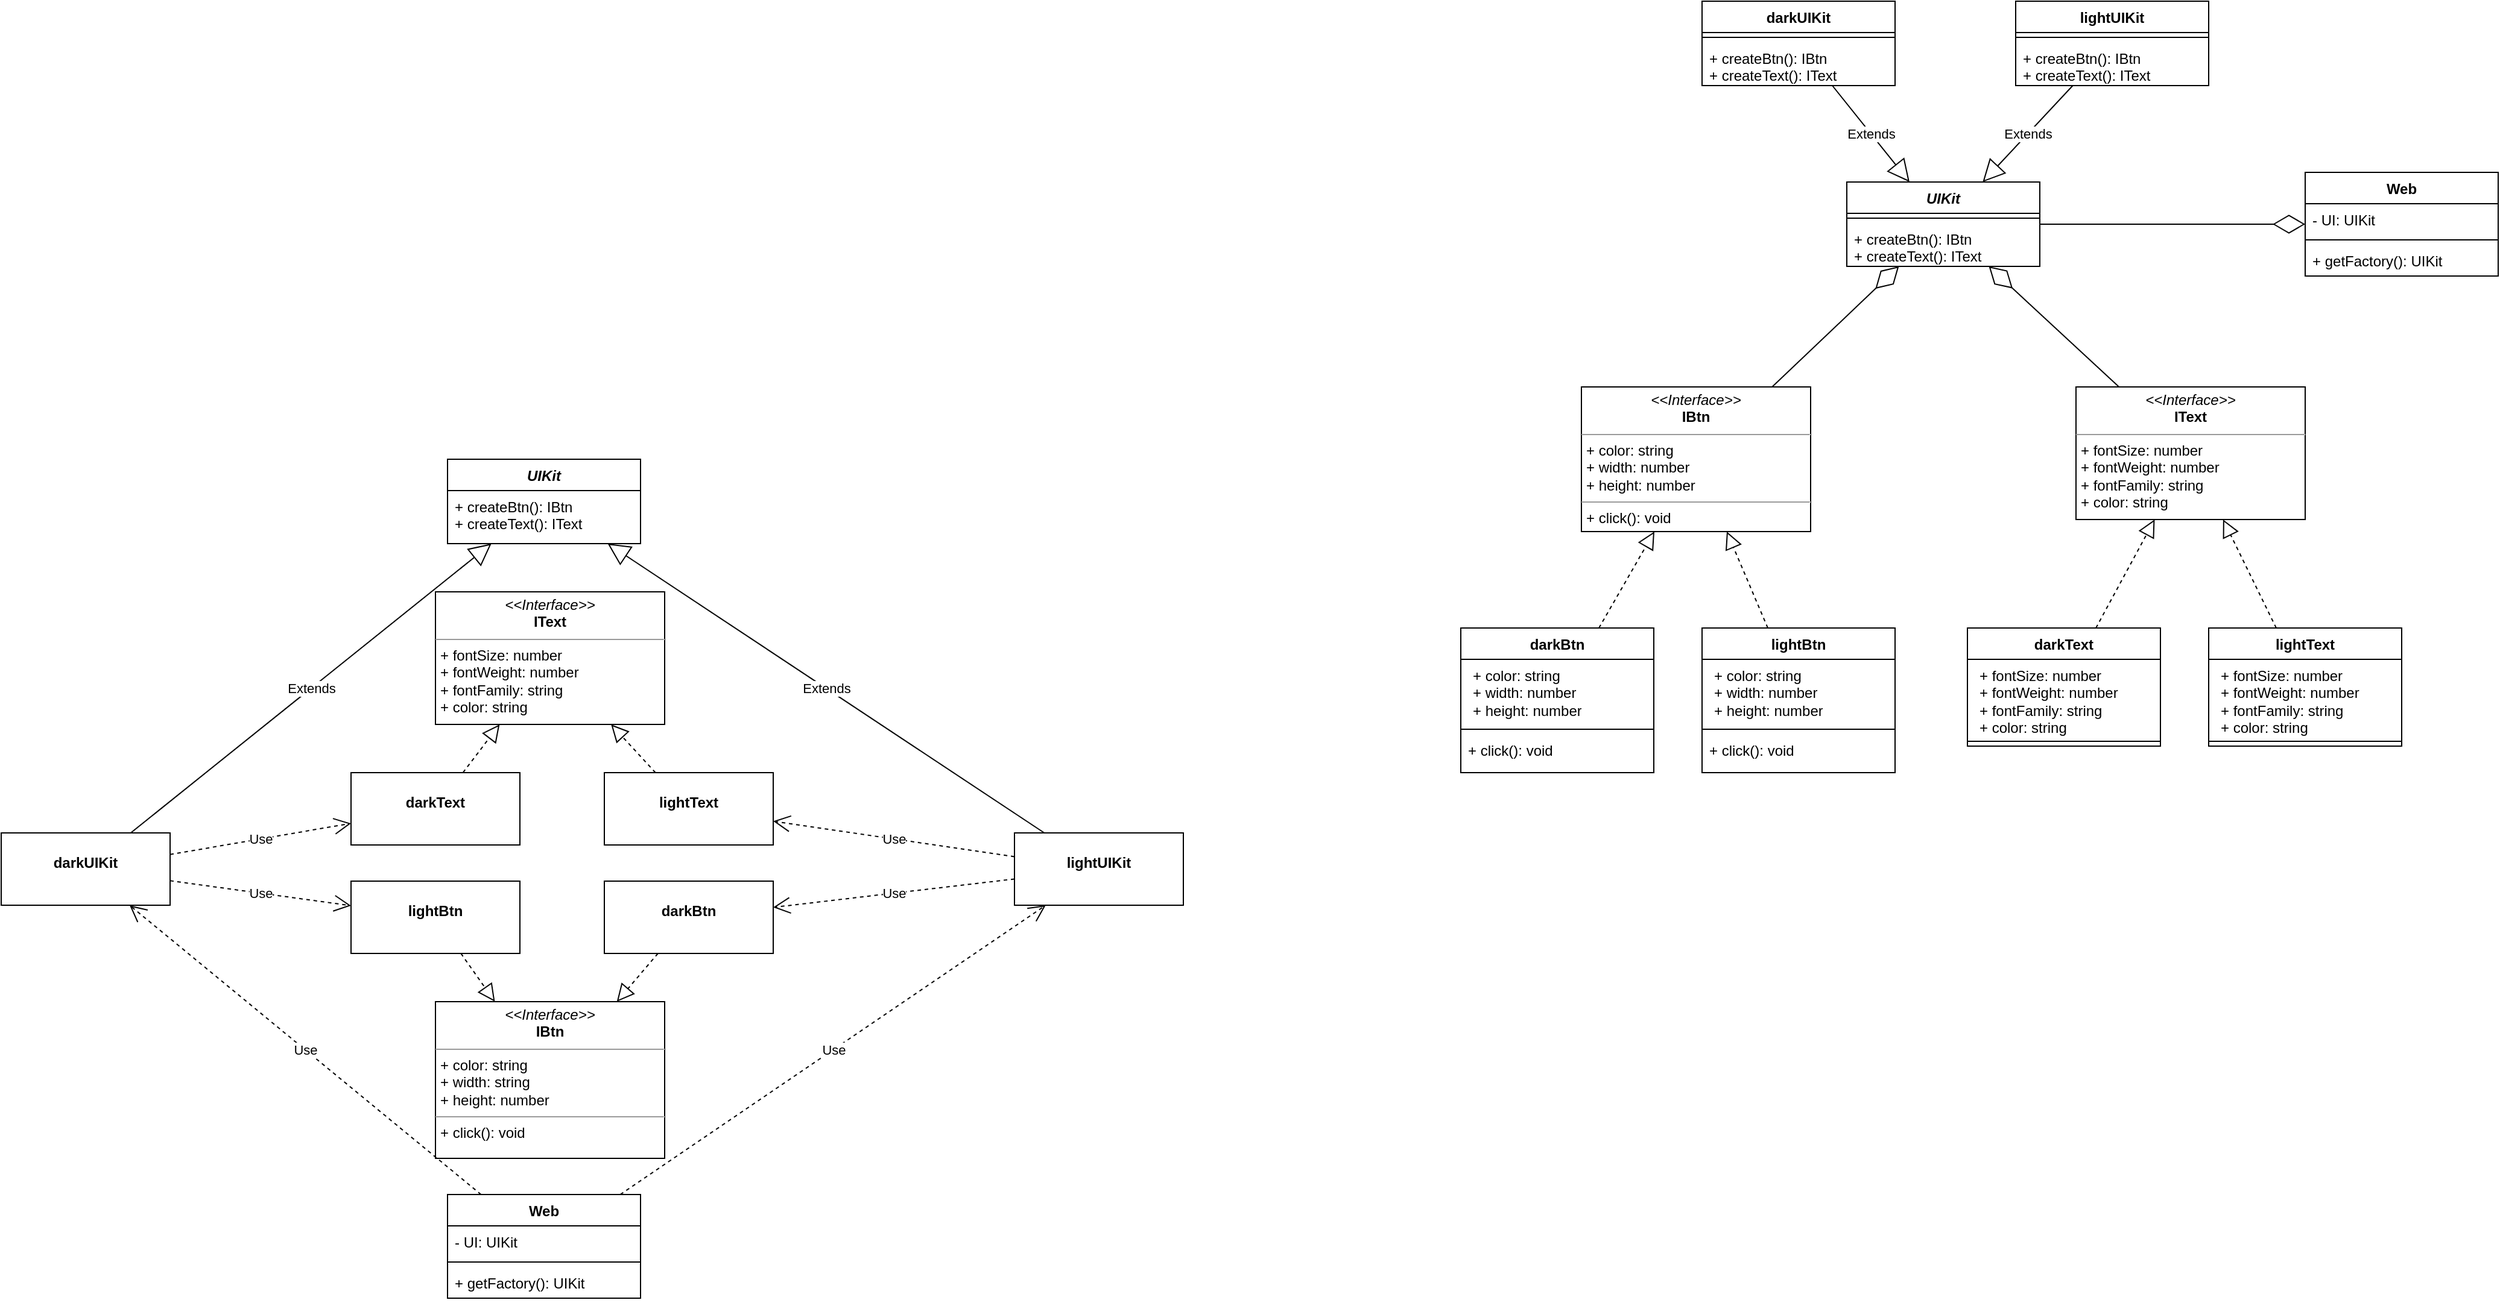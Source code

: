 <mxfile version="21.6.1" type="device">
  <diagram name="Страница 1" id="bHSs6c5vj6KCRwcS5k9v">
    <mxGraphModel dx="1034" dy="1654" grid="1" gridSize="10" guides="1" tooltips="1" connect="1" arrows="1" fold="1" page="0" pageScale="1" pageWidth="827" pageHeight="1169" background="none" math="0" shadow="0">
      <root>
        <mxCell id="0" />
        <mxCell id="1" parent="0" />
        <mxCell id="6J9-linMIgbRocIE3Ekk-6" value="&lt;p style=&quot;margin:0px;margin-top:4px;text-align:center;&quot;&gt;&lt;i&gt;&amp;lt;&amp;lt;Interface&amp;gt;&amp;gt;&lt;/i&gt;&lt;br&gt;&lt;b&gt;IBtn&lt;/b&gt;&lt;/p&gt;&lt;hr size=&quot;1&quot;&gt;&lt;p style=&quot;margin:0px;margin-left:4px;&quot;&gt;+ color: string&lt;br&gt;+ width: string&lt;/p&gt;&lt;p style=&quot;margin:0px;margin-left:4px;&quot;&gt;+ height: number&lt;/p&gt;&lt;hr size=&quot;1&quot;&gt;&lt;p style=&quot;margin:0px;margin-left:4px;&quot;&gt;+ click(): void&lt;br&gt;&lt;/p&gt;" style="verticalAlign=top;align=left;overflow=fill;fontSize=12;fontFamily=Helvetica;html=1;whiteSpace=wrap;" parent="1" vertex="1">
          <mxGeometry x="850" y="350" width="190" height="130" as="geometry" />
        </mxCell>
        <mxCell id="6J9-linMIgbRocIE3Ekk-7" value="&lt;p style=&quot;margin:0px;margin-top:4px;text-align:center;&quot;&gt;&lt;i&gt;&amp;lt;&amp;lt;Interface&amp;gt;&amp;gt;&lt;/i&gt;&lt;br&gt;&lt;b&gt;IText&lt;/b&gt;&lt;/p&gt;&lt;hr size=&quot;1&quot;&gt;&lt;p style=&quot;margin:0px;margin-left:4px;&quot;&gt;+ fontSize: number&lt;br&gt;+ fontWeight: number&lt;/p&gt;&lt;p style=&quot;margin:0px;margin-left:4px;&quot;&gt;+ fontFamily: string&lt;/p&gt;&lt;p style=&quot;margin:0px;margin-left:4px;&quot;&gt;+ color: string&lt;/p&gt;&lt;p style=&quot;margin:0px;margin-left:4px;&quot;&gt;&lt;br&gt;&lt;/p&gt;" style="verticalAlign=top;align=left;overflow=fill;fontSize=12;fontFamily=Helvetica;html=1;whiteSpace=wrap;" parent="1" vertex="1">
          <mxGeometry x="850" y="10" width="190" height="110" as="geometry" />
        </mxCell>
        <mxCell id="6J9-linMIgbRocIE3Ekk-19" value="&lt;p style=&quot;margin:0px;margin-top:4px;text-align:center;&quot;&gt;&lt;br&gt;&lt;b&gt;darkBtn&lt;/b&gt;&lt;/p&gt;" style="verticalAlign=top;align=left;overflow=fill;fontSize=12;fontFamily=Helvetica;html=1;whiteSpace=wrap;" parent="1" vertex="1">
          <mxGeometry x="990" y="250" width="140" height="60" as="geometry" />
        </mxCell>
        <mxCell id="6J9-linMIgbRocIE3Ekk-23" value="" style="endArrow=block;dashed=1;endFill=0;endSize=12;html=1;rounded=0;" parent="1" source="6J9-linMIgbRocIE3Ekk-19" target="6J9-linMIgbRocIE3Ekk-6" edge="1">
          <mxGeometry width="160" relative="1" as="geometry">
            <mxPoint x="900" y="510" as="sourcePoint" />
            <mxPoint x="1060" y="510" as="targetPoint" />
          </mxGeometry>
        </mxCell>
        <mxCell id="6J9-linMIgbRocIE3Ekk-24" value="&lt;p style=&quot;margin:0px;margin-top:4px;text-align:center;&quot;&gt;&lt;br&gt;&lt;b&gt;lightBtn&lt;/b&gt;&lt;/p&gt;&lt;p style=&quot;margin:0px;margin-top:4px;text-align:center;&quot;&gt;&lt;b&gt;&lt;br&gt;&lt;/b&gt;&lt;/p&gt;" style="verticalAlign=top;align=left;overflow=fill;fontSize=12;fontFamily=Helvetica;html=1;whiteSpace=wrap;" parent="1" vertex="1">
          <mxGeometry x="780" y="250" width="140" height="60" as="geometry" />
        </mxCell>
        <mxCell id="6J9-linMIgbRocIE3Ekk-25" value="" style="endArrow=block;dashed=1;endFill=0;endSize=12;html=1;rounded=0;" parent="1" source="6J9-linMIgbRocIE3Ekk-24" target="6J9-linMIgbRocIE3Ekk-6" edge="1">
          <mxGeometry width="160" relative="1" as="geometry">
            <mxPoint x="910" y="620" as="sourcePoint" />
            <mxPoint x="1070" y="620" as="targetPoint" />
          </mxGeometry>
        </mxCell>
        <mxCell id="6J9-linMIgbRocIE3Ekk-26" value="&lt;p style=&quot;margin:0px;margin-top:4px;text-align:center;&quot;&gt;&lt;br&gt;&lt;b&gt;darkText&lt;/b&gt;&lt;/p&gt;" style="verticalAlign=top;align=left;overflow=fill;fontSize=12;fontFamily=Helvetica;html=1;whiteSpace=wrap;" parent="1" vertex="1">
          <mxGeometry x="780" y="160" width="140" height="60" as="geometry" />
        </mxCell>
        <mxCell id="6J9-linMIgbRocIE3Ekk-27" value="&lt;p style=&quot;margin:0px;margin-top:4px;text-align:center;&quot;&gt;&lt;br&gt;&lt;b&gt;lightText&lt;/b&gt;&lt;/p&gt;" style="verticalAlign=top;align=left;overflow=fill;fontSize=12;fontFamily=Helvetica;html=1;whiteSpace=wrap;" parent="1" vertex="1">
          <mxGeometry x="990" y="160" width="140" height="60" as="geometry" />
        </mxCell>
        <mxCell id="6J9-linMIgbRocIE3Ekk-28" value="" style="endArrow=block;dashed=1;endFill=0;endSize=12;html=1;rounded=0;" parent="1" source="6J9-linMIgbRocIE3Ekk-26" target="6J9-linMIgbRocIE3Ekk-7" edge="1">
          <mxGeometry width="160" relative="1" as="geometry">
            <mxPoint x="820" y="390" as="sourcePoint" />
            <mxPoint x="980" y="390" as="targetPoint" />
          </mxGeometry>
        </mxCell>
        <mxCell id="6J9-linMIgbRocIE3Ekk-29" value="" style="endArrow=block;dashed=1;endFill=0;endSize=12;html=1;rounded=0;" parent="1" source="6J9-linMIgbRocIE3Ekk-27" target="6J9-linMIgbRocIE3Ekk-7" edge="1">
          <mxGeometry width="160" relative="1" as="geometry">
            <mxPoint x="910" y="400" as="sourcePoint" />
            <mxPoint x="1070" y="400" as="targetPoint" />
          </mxGeometry>
        </mxCell>
        <mxCell id="6J9-linMIgbRocIE3Ekk-30" value="&lt;i&gt;UIKit&lt;/i&gt;" style="swimlane;fontStyle=1;align=center;verticalAlign=top;childLayout=stackLayout;horizontal=1;startSize=26;horizontalStack=0;resizeParent=1;resizeParentMax=0;resizeLast=0;collapsible=1;marginBottom=0;whiteSpace=wrap;html=1;" parent="1" vertex="1">
          <mxGeometry x="860" y="-100" width="160" height="70" as="geometry" />
        </mxCell>
        <mxCell id="6J9-linMIgbRocIE3Ekk-33" value="+ createBtn(): IBtn&lt;br&gt;+ createText(): IText" style="text;strokeColor=none;fillColor=none;align=left;verticalAlign=top;spacingLeft=4;spacingRight=4;overflow=hidden;rotatable=0;points=[[0,0.5],[1,0.5]];portConstraint=eastwest;whiteSpace=wrap;html=1;" parent="6J9-linMIgbRocIE3Ekk-30" vertex="1">
          <mxGeometry y="26" width="160" height="44" as="geometry" />
        </mxCell>
        <mxCell id="6J9-linMIgbRocIE3Ekk-34" value="&lt;p style=&quot;margin:0px;margin-top:4px;text-align:center;&quot;&gt;&lt;br&gt;&lt;b&gt;darkUIKit&lt;/b&gt;&lt;/p&gt;" style="verticalAlign=top;align=left;overflow=fill;fontSize=12;fontFamily=Helvetica;html=1;whiteSpace=wrap;" parent="1" vertex="1">
          <mxGeometry x="490" y="210" width="140" height="60" as="geometry" />
        </mxCell>
        <mxCell id="6J9-linMIgbRocIE3Ekk-35" value="&lt;p style=&quot;margin:0px;margin-top:4px;text-align:center;&quot;&gt;&lt;br&gt;&lt;b&gt;lightUIKit&lt;/b&gt;&lt;/p&gt;" style="verticalAlign=top;align=left;overflow=fill;fontSize=12;fontFamily=Helvetica;html=1;whiteSpace=wrap;" parent="1" vertex="1">
          <mxGeometry x="1330" y="210" width="140" height="60" as="geometry" />
        </mxCell>
        <mxCell id="6J9-linMIgbRocIE3Ekk-37" value="Extends" style="endArrow=block;endSize=16;endFill=0;html=1;rounded=0;" parent="1" source="6J9-linMIgbRocIE3Ekk-34" target="6J9-linMIgbRocIE3Ekk-30" edge="1">
          <mxGeometry width="160" relative="1" as="geometry">
            <mxPoint x="820" y="170" as="sourcePoint" />
            <mxPoint x="980" y="170" as="targetPoint" />
          </mxGeometry>
        </mxCell>
        <mxCell id="6J9-linMIgbRocIE3Ekk-38" value="Extends" style="endArrow=block;endSize=16;endFill=0;html=1;rounded=0;" parent="1" source="6J9-linMIgbRocIE3Ekk-35" target="6J9-linMIgbRocIE3Ekk-30" edge="1">
          <mxGeometry width="160" relative="1" as="geometry">
            <mxPoint x="900" y="200" as="sourcePoint" />
            <mxPoint x="1060" y="200" as="targetPoint" />
          </mxGeometry>
        </mxCell>
        <mxCell id="6J9-linMIgbRocIE3Ekk-39" value="Web&lt;br&gt;" style="swimlane;fontStyle=1;align=center;verticalAlign=top;childLayout=stackLayout;horizontal=1;startSize=26;horizontalStack=0;resizeParent=1;resizeParentMax=0;resizeLast=0;collapsible=1;marginBottom=0;whiteSpace=wrap;html=1;" parent="1" vertex="1">
          <mxGeometry x="860" y="510" width="160" height="86" as="geometry" />
        </mxCell>
        <mxCell id="6J9-linMIgbRocIE3Ekk-40" value="- UI: UIKit" style="text;strokeColor=none;fillColor=none;align=left;verticalAlign=top;spacingLeft=4;spacingRight=4;overflow=hidden;rotatable=0;points=[[0,0.5],[1,0.5]];portConstraint=eastwest;whiteSpace=wrap;html=1;" parent="6J9-linMIgbRocIE3Ekk-39" vertex="1">
          <mxGeometry y="26" width="160" height="26" as="geometry" />
        </mxCell>
        <mxCell id="6J9-linMIgbRocIE3Ekk-41" value="" style="line;strokeWidth=1;fillColor=none;align=left;verticalAlign=middle;spacingTop=-1;spacingLeft=3;spacingRight=3;rotatable=0;labelPosition=right;points=[];portConstraint=eastwest;strokeColor=inherit;" parent="6J9-linMIgbRocIE3Ekk-39" vertex="1">
          <mxGeometry y="52" width="160" height="8" as="geometry" />
        </mxCell>
        <mxCell id="6J9-linMIgbRocIE3Ekk-42" value="+ getFactory(): UIKit" style="text;strokeColor=none;fillColor=none;align=left;verticalAlign=top;spacingLeft=4;spacingRight=4;overflow=hidden;rotatable=0;points=[[0,0.5],[1,0.5]];portConstraint=eastwest;whiteSpace=wrap;html=1;" parent="6J9-linMIgbRocIE3Ekk-39" vertex="1">
          <mxGeometry y="60" width="160" height="26" as="geometry" />
        </mxCell>
        <mxCell id="6J9-linMIgbRocIE3Ekk-43" value="Use" style="endArrow=open;endSize=12;dashed=1;html=1;rounded=0;" parent="1" source="6J9-linMIgbRocIE3Ekk-39" target="6J9-linMIgbRocIE3Ekk-34" edge="1">
          <mxGeometry width="160" relative="1" as="geometry">
            <mxPoint x="760" y="340" as="sourcePoint" />
            <mxPoint x="920" y="340" as="targetPoint" />
          </mxGeometry>
        </mxCell>
        <mxCell id="6J9-linMIgbRocIE3Ekk-44" value="Use" style="endArrow=open;endSize=12;dashed=1;html=1;rounded=0;" parent="1" source="6J9-linMIgbRocIE3Ekk-39" target="6J9-linMIgbRocIE3Ekk-35" edge="1">
          <mxGeometry width="160" relative="1" as="geometry">
            <mxPoint x="520" y="400" as="sourcePoint" />
            <mxPoint x="680" y="400" as="targetPoint" />
          </mxGeometry>
        </mxCell>
        <mxCell id="6J9-linMIgbRocIE3Ekk-45" value="Use" style="endArrow=open;endSize=12;dashed=1;html=1;rounded=0;" parent="1" source="6J9-linMIgbRocIE3Ekk-34" target="6J9-linMIgbRocIE3Ekk-24" edge="1">
          <mxGeometry width="160" relative="1" as="geometry">
            <mxPoint x="430" y="370" as="sourcePoint" />
            <mxPoint x="590" y="370" as="targetPoint" />
          </mxGeometry>
        </mxCell>
        <mxCell id="6J9-linMIgbRocIE3Ekk-47" value="Use" style="endArrow=open;endSize=12;dashed=1;html=1;rounded=0;" parent="1" source="6J9-linMIgbRocIE3Ekk-34" target="6J9-linMIgbRocIE3Ekk-26" edge="1">
          <mxGeometry width="160" relative="1" as="geometry">
            <mxPoint x="390" y="400" as="sourcePoint" />
            <mxPoint x="550" y="400" as="targetPoint" />
          </mxGeometry>
        </mxCell>
        <mxCell id="6J9-linMIgbRocIE3Ekk-48" value="Use" style="endArrow=open;endSize=12;dashed=1;html=1;rounded=0;" parent="1" source="6J9-linMIgbRocIE3Ekk-35" target="6J9-linMIgbRocIE3Ekk-27" edge="1">
          <mxGeometry width="160" relative="1" as="geometry">
            <mxPoint x="1270" y="420" as="sourcePoint" />
            <mxPoint x="1430" y="420" as="targetPoint" />
          </mxGeometry>
        </mxCell>
        <mxCell id="6J9-linMIgbRocIE3Ekk-49" value="Use" style="endArrow=open;endSize=12;dashed=1;html=1;rounded=0;" parent="1" source="6J9-linMIgbRocIE3Ekk-35" target="6J9-linMIgbRocIE3Ekk-19" edge="1">
          <mxGeometry width="160" relative="1" as="geometry">
            <mxPoint x="1290" y="400" as="sourcePoint" />
            <mxPoint x="1450" y="400" as="targetPoint" />
          </mxGeometry>
        </mxCell>
        <mxCell id="wZ75SJ2vS7LXzPK2O2Bp-1" value="&lt;p style=&quot;margin:0px;margin-top:4px;text-align:center;&quot;&gt;&lt;i&gt;&amp;lt;&amp;lt;Interface&amp;gt;&amp;gt;&lt;/i&gt;&lt;br&gt;&lt;b&gt;IBtn&lt;/b&gt;&lt;/p&gt;&lt;hr size=&quot;1&quot;&gt;&lt;p style=&quot;margin:0px;margin-left:4px;&quot;&gt;+ color: string&lt;br&gt;+ width: number&lt;/p&gt;&lt;p style=&quot;margin:0px;margin-left:4px;&quot;&gt;+ height: number&lt;/p&gt;&lt;hr size=&quot;1&quot;&gt;&lt;p style=&quot;margin:0px;margin-left:4px;&quot;&gt;+ click(): void&lt;br&gt;&lt;/p&gt;" style="verticalAlign=top;align=left;overflow=fill;fontSize=12;fontFamily=Helvetica;html=1;whiteSpace=wrap;" vertex="1" parent="1">
          <mxGeometry x="1800" y="-160" width="190" height="120" as="geometry" />
        </mxCell>
        <mxCell id="wZ75SJ2vS7LXzPK2O2Bp-2" value="&lt;p style=&quot;margin:0px;margin-top:4px;text-align:center;&quot;&gt;&lt;i&gt;&amp;lt;&amp;lt;Interface&amp;gt;&amp;gt;&lt;/i&gt;&lt;br&gt;&lt;b&gt;IText&lt;/b&gt;&lt;/p&gt;&lt;hr size=&quot;1&quot;&gt;&lt;p style=&quot;margin:0px;margin-left:4px;&quot;&gt;+ fontSize: number&lt;br&gt;+ fontWeight: number&lt;/p&gt;&lt;p style=&quot;margin:0px;margin-left:4px;&quot;&gt;+ fontFamily: string&lt;/p&gt;&lt;p style=&quot;margin:0px;margin-left:4px;&quot;&gt;+ color: string&lt;/p&gt;&lt;p style=&quot;margin:0px;margin-left:4px;&quot;&gt;&lt;br&gt;&lt;/p&gt;" style="verticalAlign=top;align=left;overflow=fill;fontSize=12;fontFamily=Helvetica;html=1;whiteSpace=wrap;" vertex="1" parent="1">
          <mxGeometry x="2210" y="-160" width="190" height="110" as="geometry" />
        </mxCell>
        <mxCell id="wZ75SJ2vS7LXzPK2O2Bp-4" value="darkBtn" style="swimlane;fontStyle=1;align=center;verticalAlign=top;childLayout=stackLayout;horizontal=1;startSize=26;horizontalStack=0;resizeParent=1;resizeParentMax=0;resizeLast=0;collapsible=1;marginBottom=0;whiteSpace=wrap;html=1;" vertex="1" parent="1">
          <mxGeometry x="1700" y="40" width="160" height="120" as="geometry" />
        </mxCell>
        <mxCell id="wZ75SJ2vS7LXzPK2O2Bp-5" value="&lt;p style=&quot;border-color: var(--border-color); margin: 0px 0px 0px 4px;&quot;&gt;+ color: string&lt;br style=&quot;border-color: var(--border-color);&quot;&gt;+ width: number&lt;/p&gt;&lt;p style=&quot;border-color: var(--border-color); margin: 0px 0px 0px 4px;&quot;&gt;+ height: number&lt;/p&gt;" style="text;strokeColor=none;fillColor=none;align=left;verticalAlign=top;spacingLeft=4;spacingRight=4;overflow=hidden;rotatable=0;points=[[0,0.5],[1,0.5]];portConstraint=eastwest;whiteSpace=wrap;html=1;" vertex="1" parent="wZ75SJ2vS7LXzPK2O2Bp-4">
          <mxGeometry y="26" width="160" height="54" as="geometry" />
        </mxCell>
        <mxCell id="wZ75SJ2vS7LXzPK2O2Bp-6" value="" style="line;strokeWidth=1;fillColor=none;align=left;verticalAlign=middle;spacingTop=-1;spacingLeft=3;spacingRight=3;rotatable=0;labelPosition=right;points=[];portConstraint=eastwest;strokeColor=inherit;" vertex="1" parent="wZ75SJ2vS7LXzPK2O2Bp-4">
          <mxGeometry y="80" width="160" height="8" as="geometry" />
        </mxCell>
        <mxCell id="wZ75SJ2vS7LXzPK2O2Bp-7" value="+ click(): void" style="text;strokeColor=none;fillColor=none;align=left;verticalAlign=top;spacingLeft=4;spacingRight=4;overflow=hidden;rotatable=0;points=[[0,0.5],[1,0.5]];portConstraint=eastwest;whiteSpace=wrap;html=1;" vertex="1" parent="wZ75SJ2vS7LXzPK2O2Bp-4">
          <mxGeometry y="88" width="160" height="32" as="geometry" />
        </mxCell>
        <mxCell id="wZ75SJ2vS7LXzPK2O2Bp-8" value="" style="endArrow=block;dashed=1;endFill=0;endSize=12;html=1;rounded=0;" edge="1" parent="1" source="wZ75SJ2vS7LXzPK2O2Bp-4" target="wZ75SJ2vS7LXzPK2O2Bp-1">
          <mxGeometry width="160" relative="1" as="geometry">
            <mxPoint x="1680" y="190" as="sourcePoint" />
            <mxPoint x="1840" y="190" as="targetPoint" />
          </mxGeometry>
        </mxCell>
        <mxCell id="wZ75SJ2vS7LXzPK2O2Bp-9" value="lightBtn" style="swimlane;fontStyle=1;align=center;verticalAlign=top;childLayout=stackLayout;horizontal=1;startSize=26;horizontalStack=0;resizeParent=1;resizeParentMax=0;resizeLast=0;collapsible=1;marginBottom=0;whiteSpace=wrap;html=1;" vertex="1" parent="1">
          <mxGeometry x="1900" y="40" width="160" height="120" as="geometry" />
        </mxCell>
        <mxCell id="wZ75SJ2vS7LXzPK2O2Bp-10" value="&lt;p style=&quot;border-color: var(--border-color); margin: 0px 0px 0px 4px;&quot;&gt;+ color: string&lt;br style=&quot;border-color: var(--border-color);&quot;&gt;+ width: number&lt;/p&gt;&lt;p style=&quot;border-color: var(--border-color); margin: 0px 0px 0px 4px;&quot;&gt;+ height: number&lt;/p&gt;" style="text;strokeColor=none;fillColor=none;align=left;verticalAlign=top;spacingLeft=4;spacingRight=4;overflow=hidden;rotatable=0;points=[[0,0.5],[1,0.5]];portConstraint=eastwest;whiteSpace=wrap;html=1;" vertex="1" parent="wZ75SJ2vS7LXzPK2O2Bp-9">
          <mxGeometry y="26" width="160" height="54" as="geometry" />
        </mxCell>
        <mxCell id="wZ75SJ2vS7LXzPK2O2Bp-11" value="" style="line;strokeWidth=1;fillColor=none;align=left;verticalAlign=middle;spacingTop=-1;spacingLeft=3;spacingRight=3;rotatable=0;labelPosition=right;points=[];portConstraint=eastwest;strokeColor=inherit;" vertex="1" parent="wZ75SJ2vS7LXzPK2O2Bp-9">
          <mxGeometry y="80" width="160" height="8" as="geometry" />
        </mxCell>
        <mxCell id="wZ75SJ2vS7LXzPK2O2Bp-12" value="+ click(): void" style="text;strokeColor=none;fillColor=none;align=left;verticalAlign=top;spacingLeft=4;spacingRight=4;overflow=hidden;rotatable=0;points=[[0,0.5],[1,0.5]];portConstraint=eastwest;whiteSpace=wrap;html=1;" vertex="1" parent="wZ75SJ2vS7LXzPK2O2Bp-9">
          <mxGeometry y="88" width="160" height="32" as="geometry" />
        </mxCell>
        <mxCell id="wZ75SJ2vS7LXzPK2O2Bp-13" value="" style="endArrow=block;dashed=1;endFill=0;endSize=12;html=1;rounded=0;" edge="1" parent="1" source="wZ75SJ2vS7LXzPK2O2Bp-9" target="wZ75SJ2vS7LXzPK2O2Bp-1">
          <mxGeometry width="160" relative="1" as="geometry">
            <mxPoint x="1680" y="240" as="sourcePoint" />
            <mxPoint x="1840" y="240" as="targetPoint" />
          </mxGeometry>
        </mxCell>
        <mxCell id="wZ75SJ2vS7LXzPK2O2Bp-14" value="darkText" style="swimlane;fontStyle=1;align=center;verticalAlign=top;childLayout=stackLayout;horizontal=1;startSize=26;horizontalStack=0;resizeParent=1;resizeParentMax=0;resizeLast=0;collapsible=1;marginBottom=0;whiteSpace=wrap;html=1;" vertex="1" parent="1">
          <mxGeometry x="2120" y="40" width="160" height="98" as="geometry" />
        </mxCell>
        <mxCell id="wZ75SJ2vS7LXzPK2O2Bp-15" value="&lt;p style=&quot;border-color: var(--border-color); margin: 0px 0px 0px 4px;&quot;&gt;+ fontSize: number&lt;br style=&quot;border-color: var(--border-color);&quot;&gt;+ fontWeight: number&lt;/p&gt;&lt;p style=&quot;border-color: var(--border-color); margin: 0px 0px 0px 4px;&quot;&gt;+ fontFamily: string&lt;/p&gt;&lt;p style=&quot;border-color: var(--border-color); margin: 0px 0px 0px 4px;&quot;&gt;+ color: string&lt;/p&gt;" style="text;strokeColor=none;fillColor=none;align=left;verticalAlign=top;spacingLeft=4;spacingRight=4;overflow=hidden;rotatable=0;points=[[0,0.5],[1,0.5]];portConstraint=eastwest;whiteSpace=wrap;html=1;" vertex="1" parent="wZ75SJ2vS7LXzPK2O2Bp-14">
          <mxGeometry y="26" width="160" height="64" as="geometry" />
        </mxCell>
        <mxCell id="wZ75SJ2vS7LXzPK2O2Bp-16" value="" style="line;strokeWidth=1;fillColor=none;align=left;verticalAlign=middle;spacingTop=-1;spacingLeft=3;spacingRight=3;rotatable=0;labelPosition=right;points=[];portConstraint=eastwest;strokeColor=inherit;" vertex="1" parent="wZ75SJ2vS7LXzPK2O2Bp-14">
          <mxGeometry y="90" width="160" height="8" as="geometry" />
        </mxCell>
        <mxCell id="wZ75SJ2vS7LXzPK2O2Bp-18" value="lightText" style="swimlane;fontStyle=1;align=center;verticalAlign=top;childLayout=stackLayout;horizontal=1;startSize=26;horizontalStack=0;resizeParent=1;resizeParentMax=0;resizeLast=0;collapsible=1;marginBottom=0;whiteSpace=wrap;html=1;" vertex="1" parent="1">
          <mxGeometry x="2320" y="40" width="160" height="98" as="geometry" />
        </mxCell>
        <mxCell id="wZ75SJ2vS7LXzPK2O2Bp-19" value="&lt;p style=&quot;border-color: var(--border-color); margin: 0px 0px 0px 4px;&quot;&gt;+ fontSize: number&lt;br style=&quot;border-color: var(--border-color);&quot;&gt;+ fontWeight: number&lt;/p&gt;&lt;p style=&quot;border-color: var(--border-color); margin: 0px 0px 0px 4px;&quot;&gt;+ fontFamily: string&lt;/p&gt;&lt;p style=&quot;border-color: var(--border-color); margin: 0px 0px 0px 4px;&quot;&gt;+ color: string&lt;/p&gt;" style="text;strokeColor=none;fillColor=none;align=left;verticalAlign=top;spacingLeft=4;spacingRight=4;overflow=hidden;rotatable=0;points=[[0,0.5],[1,0.5]];portConstraint=eastwest;whiteSpace=wrap;html=1;" vertex="1" parent="wZ75SJ2vS7LXzPK2O2Bp-18">
          <mxGeometry y="26" width="160" height="64" as="geometry" />
        </mxCell>
        <mxCell id="wZ75SJ2vS7LXzPK2O2Bp-20" value="" style="line;strokeWidth=1;fillColor=none;align=left;verticalAlign=middle;spacingTop=-1;spacingLeft=3;spacingRight=3;rotatable=0;labelPosition=right;points=[];portConstraint=eastwest;strokeColor=inherit;" vertex="1" parent="wZ75SJ2vS7LXzPK2O2Bp-18">
          <mxGeometry y="90" width="160" height="8" as="geometry" />
        </mxCell>
        <mxCell id="wZ75SJ2vS7LXzPK2O2Bp-21" value="" style="endArrow=block;dashed=1;endFill=0;endSize=12;html=1;rounded=0;" edge="1" parent="1" source="wZ75SJ2vS7LXzPK2O2Bp-14" target="wZ75SJ2vS7LXzPK2O2Bp-2">
          <mxGeometry width="160" relative="1" as="geometry">
            <mxPoint x="1920" y="270" as="sourcePoint" />
            <mxPoint x="2080" y="270" as="targetPoint" />
          </mxGeometry>
        </mxCell>
        <mxCell id="wZ75SJ2vS7LXzPK2O2Bp-22" value="" style="endArrow=block;dashed=1;endFill=0;endSize=12;html=1;rounded=0;" edge="1" parent="1" source="wZ75SJ2vS7LXzPK2O2Bp-18" target="wZ75SJ2vS7LXzPK2O2Bp-2">
          <mxGeometry width="160" relative="1" as="geometry">
            <mxPoint x="2170" y="230" as="sourcePoint" />
            <mxPoint x="2330" y="230" as="targetPoint" />
          </mxGeometry>
        </mxCell>
        <mxCell id="wZ75SJ2vS7LXzPK2O2Bp-23" value="&lt;i&gt;UIKit&lt;/i&gt;" style="swimlane;fontStyle=1;align=center;verticalAlign=top;childLayout=stackLayout;horizontal=1;startSize=26;horizontalStack=0;resizeParent=1;resizeParentMax=0;resizeLast=0;collapsible=1;marginBottom=0;whiteSpace=wrap;html=1;" vertex="1" parent="1">
          <mxGeometry x="2020" y="-330" width="160" height="70" as="geometry" />
        </mxCell>
        <mxCell id="wZ75SJ2vS7LXzPK2O2Bp-25" value="" style="line;strokeWidth=1;fillColor=none;align=left;verticalAlign=middle;spacingTop=-1;spacingLeft=3;spacingRight=3;rotatable=0;labelPosition=right;points=[];portConstraint=eastwest;strokeColor=inherit;" vertex="1" parent="wZ75SJ2vS7LXzPK2O2Bp-23">
          <mxGeometry y="26" width="160" height="8" as="geometry" />
        </mxCell>
        <mxCell id="wZ75SJ2vS7LXzPK2O2Bp-26" value="+ createBtn(): IBtn&lt;br&gt;+ createText(): IText" style="text;strokeColor=none;fillColor=none;align=left;verticalAlign=top;spacingLeft=4;spacingRight=4;overflow=hidden;rotatable=0;points=[[0,0.5],[1,0.5]];portConstraint=eastwest;whiteSpace=wrap;html=1;" vertex="1" parent="wZ75SJ2vS7LXzPK2O2Bp-23">
          <mxGeometry y="34" width="160" height="36" as="geometry" />
        </mxCell>
        <mxCell id="wZ75SJ2vS7LXzPK2O2Bp-28" value="darkUIKit" style="swimlane;fontStyle=1;align=center;verticalAlign=top;childLayout=stackLayout;horizontal=1;startSize=26;horizontalStack=0;resizeParent=1;resizeParentMax=0;resizeLast=0;collapsible=1;marginBottom=0;whiteSpace=wrap;html=1;" vertex="1" parent="1">
          <mxGeometry x="1900" y="-480" width="160" height="70" as="geometry" />
        </mxCell>
        <mxCell id="wZ75SJ2vS7LXzPK2O2Bp-30" value="" style="line;strokeWidth=1;fillColor=none;align=left;verticalAlign=middle;spacingTop=-1;spacingLeft=3;spacingRight=3;rotatable=0;labelPosition=right;points=[];portConstraint=eastwest;strokeColor=inherit;" vertex="1" parent="wZ75SJ2vS7LXzPK2O2Bp-28">
          <mxGeometry y="26" width="160" height="8" as="geometry" />
        </mxCell>
        <mxCell id="wZ75SJ2vS7LXzPK2O2Bp-31" value="+ createBtn(): IBtn&lt;br style=&quot;border-color: var(--border-color);&quot;&gt;+ createText(): IText" style="text;strokeColor=none;fillColor=none;align=left;verticalAlign=top;spacingLeft=4;spacingRight=4;overflow=hidden;rotatable=0;points=[[0,0.5],[1,0.5]];portConstraint=eastwest;whiteSpace=wrap;html=1;" vertex="1" parent="wZ75SJ2vS7LXzPK2O2Bp-28">
          <mxGeometry y="34" width="160" height="36" as="geometry" />
        </mxCell>
        <mxCell id="wZ75SJ2vS7LXzPK2O2Bp-32" value="lightUIKit" style="swimlane;fontStyle=1;align=center;verticalAlign=top;childLayout=stackLayout;horizontal=1;startSize=26;horizontalStack=0;resizeParent=1;resizeParentMax=0;resizeLast=0;collapsible=1;marginBottom=0;whiteSpace=wrap;html=1;" vertex="1" parent="1">
          <mxGeometry x="2160" y="-480" width="160" height="70" as="geometry" />
        </mxCell>
        <mxCell id="wZ75SJ2vS7LXzPK2O2Bp-33" value="" style="line;strokeWidth=1;fillColor=none;align=left;verticalAlign=middle;spacingTop=-1;spacingLeft=3;spacingRight=3;rotatable=0;labelPosition=right;points=[];portConstraint=eastwest;strokeColor=inherit;" vertex="1" parent="wZ75SJ2vS7LXzPK2O2Bp-32">
          <mxGeometry y="26" width="160" height="8" as="geometry" />
        </mxCell>
        <mxCell id="wZ75SJ2vS7LXzPK2O2Bp-34" value="+ createBtn(): IBtn&lt;br style=&quot;border-color: var(--border-color);&quot;&gt;+ createText(): IText" style="text;strokeColor=none;fillColor=none;align=left;verticalAlign=top;spacingLeft=4;spacingRight=4;overflow=hidden;rotatable=0;points=[[0,0.5],[1,0.5]];portConstraint=eastwest;whiteSpace=wrap;html=1;" vertex="1" parent="wZ75SJ2vS7LXzPK2O2Bp-32">
          <mxGeometry y="34" width="160" height="36" as="geometry" />
        </mxCell>
        <mxCell id="wZ75SJ2vS7LXzPK2O2Bp-35" value="Extends" style="endArrow=block;endSize=16;endFill=0;html=1;rounded=0;" edge="1" parent="1" source="wZ75SJ2vS7LXzPK2O2Bp-28" target="wZ75SJ2vS7LXzPK2O2Bp-23">
          <mxGeometry width="160" relative="1" as="geometry">
            <mxPoint x="2010" y="-390" as="sourcePoint" />
            <mxPoint x="2170" y="-390" as="targetPoint" />
          </mxGeometry>
        </mxCell>
        <mxCell id="wZ75SJ2vS7LXzPK2O2Bp-36" value="Extends" style="endArrow=block;endSize=16;endFill=0;html=1;rounded=0;" edge="1" parent="1" source="wZ75SJ2vS7LXzPK2O2Bp-32" target="wZ75SJ2vS7LXzPK2O2Bp-23">
          <mxGeometry width="160" relative="1" as="geometry">
            <mxPoint x="2030" y="-340" as="sourcePoint" />
            <mxPoint x="2190" y="-340" as="targetPoint" />
          </mxGeometry>
        </mxCell>
        <mxCell id="wZ75SJ2vS7LXzPK2O2Bp-39" value="Web" style="swimlane;fontStyle=1;align=center;verticalAlign=top;childLayout=stackLayout;horizontal=1;startSize=26;horizontalStack=0;resizeParent=1;resizeParentMax=0;resizeLast=0;collapsible=1;marginBottom=0;whiteSpace=wrap;html=1;" vertex="1" parent="1">
          <mxGeometry x="2400" y="-338" width="160" height="86" as="geometry" />
        </mxCell>
        <mxCell id="wZ75SJ2vS7LXzPK2O2Bp-40" value="- UI: UIKit" style="text;strokeColor=none;fillColor=none;align=left;verticalAlign=top;spacingLeft=4;spacingRight=4;overflow=hidden;rotatable=0;points=[[0,0.5],[1,0.5]];portConstraint=eastwest;whiteSpace=wrap;html=1;" vertex="1" parent="wZ75SJ2vS7LXzPK2O2Bp-39">
          <mxGeometry y="26" width="160" height="26" as="geometry" />
        </mxCell>
        <mxCell id="wZ75SJ2vS7LXzPK2O2Bp-41" value="" style="line;strokeWidth=1;fillColor=none;align=left;verticalAlign=middle;spacingTop=-1;spacingLeft=3;spacingRight=3;rotatable=0;labelPosition=right;points=[];portConstraint=eastwest;strokeColor=inherit;" vertex="1" parent="wZ75SJ2vS7LXzPK2O2Bp-39">
          <mxGeometry y="52" width="160" height="8" as="geometry" />
        </mxCell>
        <mxCell id="wZ75SJ2vS7LXzPK2O2Bp-42" value="+ getFactory(): UIKit" style="text;strokeColor=none;fillColor=none;align=left;verticalAlign=top;spacingLeft=4;spacingRight=4;overflow=hidden;rotatable=0;points=[[0,0.5],[1,0.5]];portConstraint=eastwest;whiteSpace=wrap;html=1;" vertex="1" parent="wZ75SJ2vS7LXzPK2O2Bp-39">
          <mxGeometry y="60" width="160" height="26" as="geometry" />
        </mxCell>
        <mxCell id="wZ75SJ2vS7LXzPK2O2Bp-46" value="" style="endArrow=diamondThin;endFill=0;endSize=24;html=1;rounded=0;" edge="1" parent="1" source="wZ75SJ2vS7LXzPK2O2Bp-23" target="wZ75SJ2vS7LXzPK2O2Bp-39">
          <mxGeometry width="160" relative="1" as="geometry">
            <mxPoint x="2210" y="-260" as="sourcePoint" />
            <mxPoint x="2370" y="-260" as="targetPoint" />
          </mxGeometry>
        </mxCell>
        <mxCell id="wZ75SJ2vS7LXzPK2O2Bp-47" value="" style="endArrow=diamondThin;endFill=0;endSize=24;html=1;rounded=0;" edge="1" parent="1" source="wZ75SJ2vS7LXzPK2O2Bp-1" target="wZ75SJ2vS7LXzPK2O2Bp-23">
          <mxGeometry width="160" relative="1" as="geometry">
            <mxPoint x="1810" y="-230" as="sourcePoint" />
            <mxPoint x="1970" y="-230" as="targetPoint" />
          </mxGeometry>
        </mxCell>
        <mxCell id="wZ75SJ2vS7LXzPK2O2Bp-48" value="" style="endArrow=diamondThin;endFill=0;endSize=24;html=1;rounded=0;" edge="1" parent="1" source="wZ75SJ2vS7LXzPK2O2Bp-2" target="wZ75SJ2vS7LXzPK2O2Bp-23">
          <mxGeometry width="160" relative="1" as="geometry">
            <mxPoint x="2080" y="-200" as="sourcePoint" />
            <mxPoint x="2240" y="-200" as="targetPoint" />
          </mxGeometry>
        </mxCell>
      </root>
    </mxGraphModel>
  </diagram>
</mxfile>
